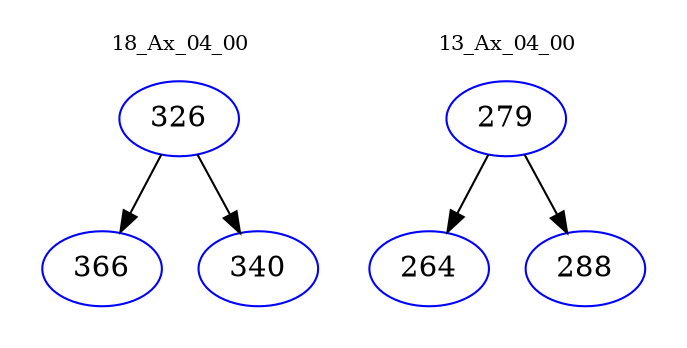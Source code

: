 digraph{
subgraph cluster_0 {
color = white
label = "18_Ax_04_00";
fontsize=10;
T0_326 [label="326", color="blue"]
T0_326 -> T0_366 [color="black"]
T0_366 [label="366", color="blue"]
T0_326 -> T0_340 [color="black"]
T0_340 [label="340", color="blue"]
}
subgraph cluster_1 {
color = white
label = "13_Ax_04_00";
fontsize=10;
T1_279 [label="279", color="blue"]
T1_279 -> T1_264 [color="black"]
T1_264 [label="264", color="blue"]
T1_279 -> T1_288 [color="black"]
T1_288 [label="288", color="blue"]
}
}
